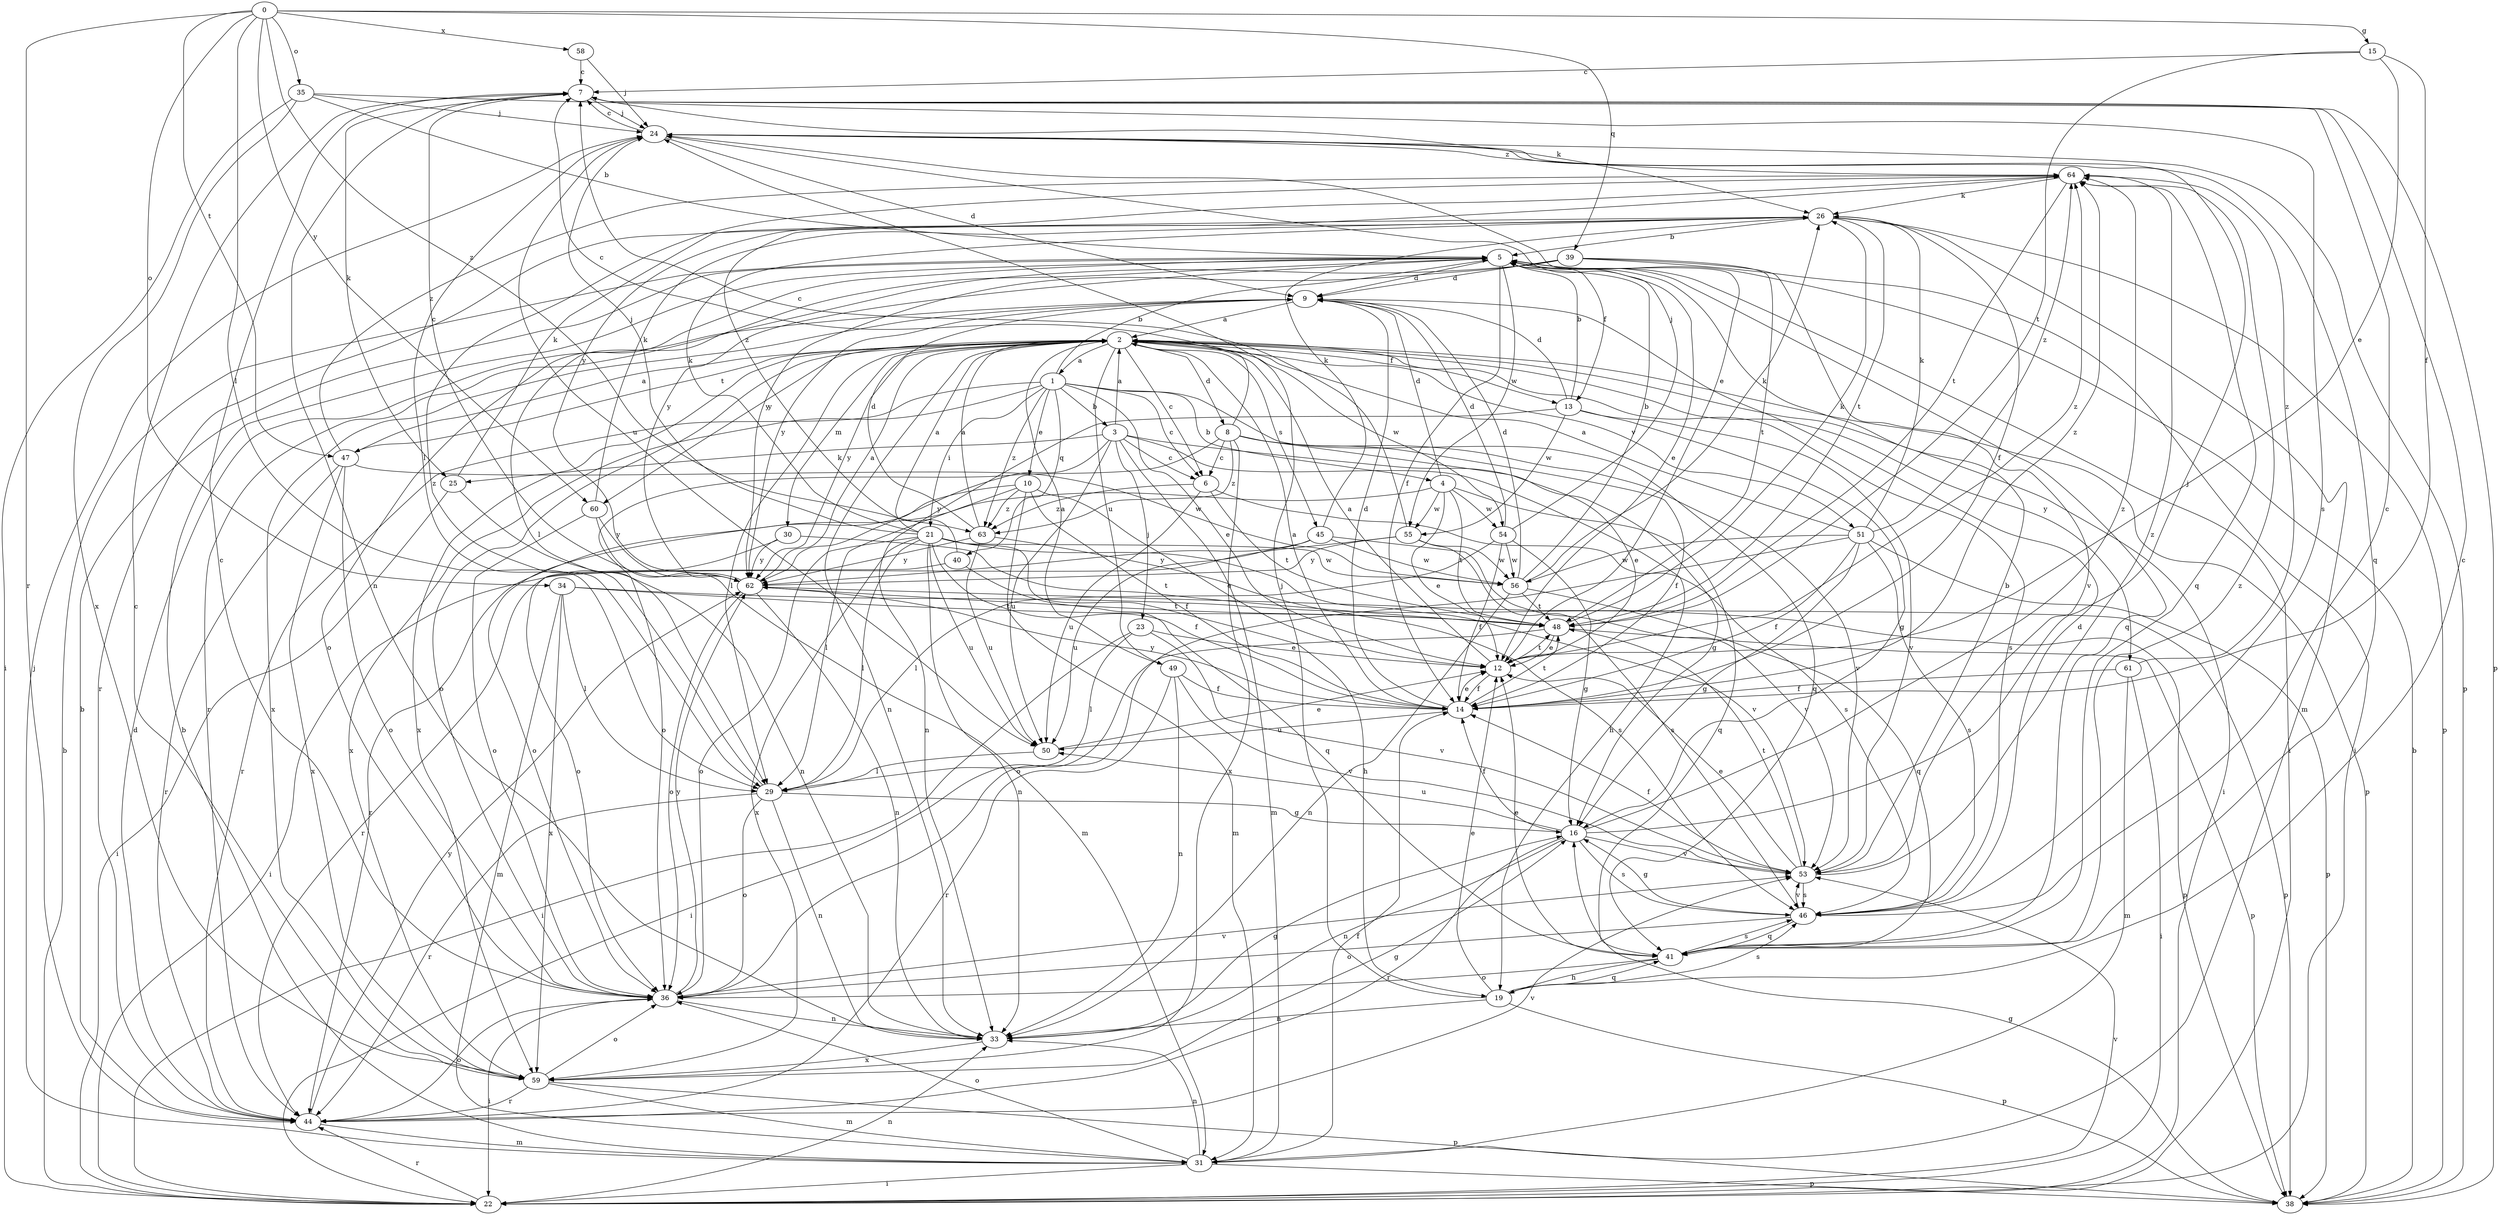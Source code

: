 strict digraph  {
0;
1;
2;
3;
4;
5;
6;
7;
8;
9;
10;
12;
13;
14;
15;
16;
19;
21;
22;
23;
24;
25;
26;
29;
30;
31;
33;
34;
35;
36;
38;
39;
40;
41;
44;
45;
46;
47;
48;
49;
50;
51;
53;
54;
55;
56;
58;
59;
60;
61;
62;
63;
64;
0 -> 15  [label=g];
0 -> 29  [label=l];
0 -> 34  [label=o];
0 -> 35  [label=o];
0 -> 39  [label=q];
0 -> 44  [label=r];
0 -> 47  [label=t];
0 -> 58  [label=x];
0 -> 60  [label=y];
0 -> 63  [label=z];
1 -> 3  [label=b];
1 -> 4  [label=b];
1 -> 5  [label=b];
1 -> 6  [label=c];
1 -> 10  [label=e];
1 -> 12  [label=e];
1 -> 21  [label=i];
1 -> 40  [label=q];
1 -> 41  [label=q];
1 -> 44  [label=r];
1 -> 59  [label=x];
1 -> 63  [label=z];
2 -> 1  [label=a];
2 -> 6  [label=c];
2 -> 8  [label=d];
2 -> 13  [label=f];
2 -> 22  [label=i];
2 -> 29  [label=l];
2 -> 30  [label=m];
2 -> 33  [label=n];
2 -> 36  [label=o];
2 -> 38  [label=p];
2 -> 45  [label=s];
2 -> 46  [label=s];
2 -> 47  [label=t];
2 -> 49  [label=u];
2 -> 51  [label=v];
2 -> 54  [label=w];
2 -> 59  [label=x];
2 -> 60  [label=y];
2 -> 61  [label=y];
2 -> 62  [label=y];
3 -> 2  [label=a];
3 -> 6  [label=c];
3 -> 16  [label=g];
3 -> 19  [label=h];
3 -> 23  [label=j];
3 -> 25  [label=k];
3 -> 31  [label=m];
3 -> 50  [label=u];
3 -> 62  [label=y];
4 -> 9  [label=d];
4 -> 12  [label=e];
4 -> 41  [label=q];
4 -> 44  [label=r];
4 -> 48  [label=t];
4 -> 54  [label=w];
4 -> 55  [label=w];
5 -> 9  [label=d];
5 -> 12  [label=e];
5 -> 13  [label=f];
5 -> 14  [label=f];
5 -> 22  [label=i];
5 -> 29  [label=l];
5 -> 36  [label=o];
5 -> 41  [label=q];
5 -> 55  [label=w];
5 -> 62  [label=y];
6 -> 46  [label=s];
6 -> 48  [label=t];
6 -> 50  [label=u];
6 -> 63  [label=z];
7 -> 24  [label=j];
7 -> 25  [label=k];
7 -> 26  [label=k];
7 -> 33  [label=n];
7 -> 38  [label=p];
8 -> 6  [label=c];
8 -> 7  [label=c];
8 -> 12  [label=e];
8 -> 14  [label=f];
8 -> 36  [label=o];
8 -> 53  [label=v];
8 -> 59  [label=x];
8 -> 63  [label=z];
9 -> 2  [label=a];
9 -> 59  [label=x];
9 -> 62  [label=y];
10 -> 12  [label=e];
10 -> 14  [label=f];
10 -> 29  [label=l];
10 -> 31  [label=m];
10 -> 36  [label=o];
10 -> 63  [label=z];
12 -> 2  [label=a];
12 -> 14  [label=f];
12 -> 48  [label=t];
12 -> 64  [label=z];
13 -> 5  [label=b];
13 -> 9  [label=d];
13 -> 16  [label=g];
13 -> 33  [label=n];
13 -> 53  [label=v];
13 -> 55  [label=w];
14 -> 2  [label=a];
14 -> 9  [label=d];
14 -> 12  [label=e];
14 -> 48  [label=t];
14 -> 50  [label=u];
14 -> 62  [label=y];
14 -> 64  [label=z];
15 -> 7  [label=c];
15 -> 12  [label=e];
15 -> 14  [label=f];
15 -> 48  [label=t];
16 -> 14  [label=f];
16 -> 24  [label=j];
16 -> 33  [label=n];
16 -> 44  [label=r];
16 -> 46  [label=s];
16 -> 50  [label=u];
16 -> 53  [label=v];
16 -> 64  [label=z];
19 -> 7  [label=c];
19 -> 12  [label=e];
19 -> 24  [label=j];
19 -> 33  [label=n];
19 -> 38  [label=p];
19 -> 41  [label=q];
19 -> 46  [label=s];
21 -> 2  [label=a];
21 -> 14  [label=f];
21 -> 19  [label=h];
21 -> 24  [label=j];
21 -> 26  [label=k];
21 -> 29  [label=l];
21 -> 33  [label=n];
21 -> 36  [label=o];
21 -> 50  [label=u];
21 -> 53  [label=v];
21 -> 56  [label=w];
21 -> 59  [label=x];
22 -> 5  [label=b];
22 -> 33  [label=n];
22 -> 44  [label=r];
22 -> 53  [label=v];
23 -> 12  [label=e];
23 -> 22  [label=i];
23 -> 29  [label=l];
23 -> 53  [label=v];
24 -> 7  [label=c];
24 -> 9  [label=d];
24 -> 12  [label=e];
24 -> 29  [label=l];
24 -> 38  [label=p];
24 -> 41  [label=q];
24 -> 50  [label=u];
24 -> 64  [label=z];
25 -> 22  [label=i];
25 -> 26  [label=k];
25 -> 33  [label=n];
26 -> 5  [label=b];
26 -> 14  [label=f];
26 -> 31  [label=m];
26 -> 38  [label=p];
26 -> 44  [label=r];
26 -> 48  [label=t];
29 -> 16  [label=g];
29 -> 33  [label=n];
29 -> 36  [label=o];
29 -> 44  [label=r];
29 -> 64  [label=z];
30 -> 36  [label=o];
30 -> 48  [label=t];
30 -> 62  [label=y];
31 -> 5  [label=b];
31 -> 14  [label=f];
31 -> 22  [label=i];
31 -> 24  [label=j];
31 -> 33  [label=n];
31 -> 36  [label=o];
31 -> 38  [label=p];
33 -> 16  [label=g];
33 -> 59  [label=x];
34 -> 29  [label=l];
34 -> 31  [label=m];
34 -> 38  [label=p];
34 -> 48  [label=t];
34 -> 59  [label=x];
35 -> 5  [label=b];
35 -> 22  [label=i];
35 -> 24  [label=j];
35 -> 46  [label=s];
35 -> 59  [label=x];
36 -> 7  [label=c];
36 -> 22  [label=i];
36 -> 33  [label=n];
36 -> 53  [label=v];
36 -> 62  [label=y];
38 -> 5  [label=b];
38 -> 16  [label=g];
39 -> 9  [label=d];
39 -> 22  [label=i];
39 -> 44  [label=r];
39 -> 48  [label=t];
39 -> 53  [label=v];
39 -> 62  [label=y];
40 -> 41  [label=q];
40 -> 44  [label=r];
40 -> 64  [label=z];
41 -> 12  [label=e];
41 -> 19  [label=h];
41 -> 36  [label=o];
41 -> 46  [label=s];
41 -> 64  [label=z];
44 -> 5  [label=b];
44 -> 9  [label=d];
44 -> 31  [label=m];
44 -> 36  [label=o];
44 -> 53  [label=v];
44 -> 62  [label=y];
45 -> 26  [label=k];
45 -> 50  [label=u];
45 -> 53  [label=v];
45 -> 56  [label=w];
45 -> 62  [label=y];
46 -> 7  [label=c];
46 -> 9  [label=d];
46 -> 16  [label=g];
46 -> 36  [label=o];
46 -> 41  [label=q];
46 -> 53  [label=v];
47 -> 2  [label=a];
47 -> 36  [label=o];
47 -> 44  [label=r];
47 -> 56  [label=w];
47 -> 59  [label=x];
47 -> 64  [label=z];
48 -> 12  [label=e];
48 -> 22  [label=i];
48 -> 26  [label=k];
48 -> 38  [label=p];
49 -> 2  [label=a];
49 -> 14  [label=f];
49 -> 33  [label=n];
49 -> 44  [label=r];
49 -> 53  [label=v];
50 -> 12  [label=e];
50 -> 29  [label=l];
51 -> 2  [label=a];
51 -> 14  [label=f];
51 -> 16  [label=g];
51 -> 26  [label=k];
51 -> 36  [label=o];
51 -> 38  [label=p];
51 -> 46  [label=s];
51 -> 56  [label=w];
51 -> 64  [label=z];
53 -> 5  [label=b];
53 -> 12  [label=e];
53 -> 14  [label=f];
53 -> 46  [label=s];
53 -> 48  [label=t];
53 -> 64  [label=z];
54 -> 9  [label=d];
54 -> 14  [label=f];
54 -> 16  [label=g];
54 -> 24  [label=j];
54 -> 29  [label=l];
54 -> 56  [label=w];
55 -> 7  [label=c];
55 -> 22  [label=i];
55 -> 46  [label=s];
55 -> 56  [label=w];
55 -> 62  [label=y];
56 -> 5  [label=b];
56 -> 9  [label=d];
56 -> 26  [label=k];
56 -> 33  [label=n];
56 -> 41  [label=q];
56 -> 48  [label=t];
58 -> 7  [label=c];
58 -> 24  [label=j];
59 -> 7  [label=c];
59 -> 16  [label=g];
59 -> 31  [label=m];
59 -> 36  [label=o];
59 -> 38  [label=p];
59 -> 44  [label=r];
60 -> 26  [label=k];
60 -> 31  [label=m];
60 -> 36  [label=o];
60 -> 62  [label=y];
61 -> 14  [label=f];
61 -> 22  [label=i];
61 -> 31  [label=m];
61 -> 64  [label=z];
62 -> 2  [label=a];
62 -> 7  [label=c];
62 -> 33  [label=n];
62 -> 36  [label=o];
62 -> 38  [label=p];
62 -> 48  [label=t];
63 -> 2  [label=a];
63 -> 9  [label=d];
63 -> 46  [label=s];
63 -> 50  [label=u];
63 -> 62  [label=y];
64 -> 26  [label=k];
64 -> 41  [label=q];
64 -> 48  [label=t];
64 -> 62  [label=y];
}

